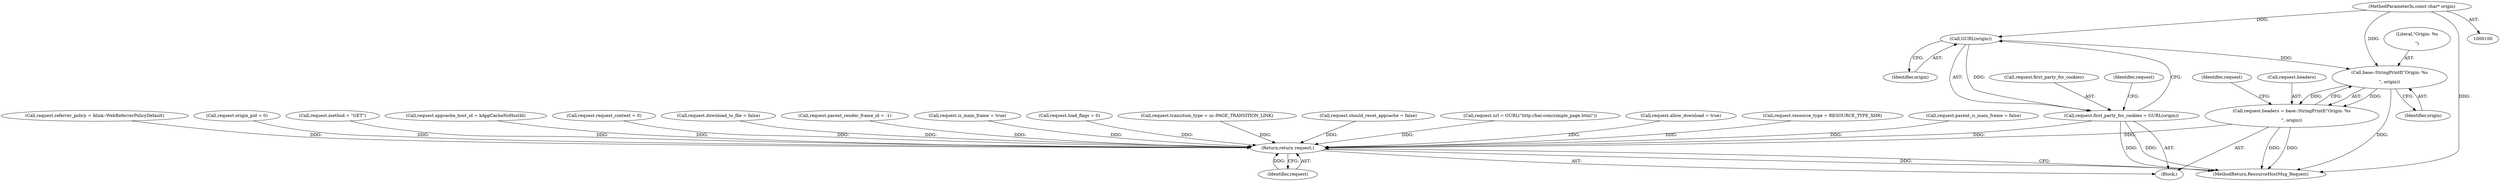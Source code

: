 digraph "1_Chrome_1af4fada49c4f3890f16daac31d38379a9d782b2_0@pointer" {
"1000101" [label="(MethodParameterIn,const char* origin)"];
"1000119" [label="(Call,GURL(origin))"];
"1000115" [label="(Call,request.first_party_for_cookies = GURL(origin))"];
"1000194" [label="(Return,return request;)"];
"1000130" [label="(Call,base::StringPrintf(\"Origin: %s\r\n\", origin))"];
"1000126" [label="(Call,request.headers = base::StringPrintf(\"Origin: %s\r\n\", origin))"];
"1000121" [label="(Call,request.referrer_policy = blink::WebReferrerPolicyDefault)"];
"1000138" [label="(Call,request.origin_pid = 0)"];
"1000195" [label="(Identifier,request)"];
"1000104" [label="(Call,request.method = \"GET\")"];
"1000153" [label="(Call,request.appcache_host_id = kAppCacheNoHostId)"];
"1000126" [label="(Call,request.headers = base::StringPrintf(\"Origin: %s\r\n\", origin))"];
"1000148" [label="(Call,request.request_context = 0)"];
"1000158" [label="(Call,request.download_to_file = false)"];
"1000178" [label="(Call,request.parent_render_frame_id = -1)"];
"1000132" [label="(Identifier,origin)"];
"1000130" [label="(Call,base::StringPrintf(\"Origin: %s\r\n\", origin))"];
"1000115" [label="(Call,request.first_party_for_cookies = GURL(origin))"];
"1000168" [label="(Call,request.is_main_frame = true)"];
"1000196" [label="(MethodReturn,ResourceHostMsg_Request)"];
"1000194" [label="(Return,return request;)"];
"1000116" [label="(Call,request.first_party_for_cookies)"];
"1000131" [label="(Literal,\"Origin: %s\r\n\")"];
"1000101" [label="(MethodParameterIn,const char* origin)"];
"1000135" [label="(Identifier,request)"];
"1000102" [label="(Block,)"];
"1000133" [label="(Call,request.load_flags = 0)"];
"1000119" [label="(Call,GURL(origin))"];
"1000184" [label="(Call,request.transition_type = ui::PAGE_TRANSITION_LINK)"];
"1000120" [label="(Identifier,origin)"];
"1000163" [label="(Call,request.should_reset_appcache = false)"];
"1000109" [label="(Call,request.url = GURL(\"http://bar.com/simple_page.html\"))"];
"1000127" [label="(Call,request.headers)"];
"1000123" [label="(Identifier,request)"];
"1000189" [label="(Call,request.allow_download = true)"];
"1000143" [label="(Call,request.resource_type = RESOURCE_TYPE_XHR)"];
"1000173" [label="(Call,request.parent_is_main_frame = false)"];
"1000101" -> "1000100"  [label="AST: "];
"1000101" -> "1000196"  [label="DDG: "];
"1000101" -> "1000119"  [label="DDG: "];
"1000101" -> "1000130"  [label="DDG: "];
"1000119" -> "1000115"  [label="AST: "];
"1000119" -> "1000120"  [label="CFG: "];
"1000120" -> "1000119"  [label="AST: "];
"1000115" -> "1000119"  [label="CFG: "];
"1000119" -> "1000115"  [label="DDG: "];
"1000119" -> "1000130"  [label="DDG: "];
"1000115" -> "1000102"  [label="AST: "];
"1000116" -> "1000115"  [label="AST: "];
"1000123" -> "1000115"  [label="CFG: "];
"1000115" -> "1000196"  [label="DDG: "];
"1000115" -> "1000196"  [label="DDG: "];
"1000115" -> "1000194"  [label="DDG: "];
"1000194" -> "1000102"  [label="AST: "];
"1000194" -> "1000195"  [label="CFG: "];
"1000195" -> "1000194"  [label="AST: "];
"1000196" -> "1000194"  [label="CFG: "];
"1000194" -> "1000196"  [label="DDG: "];
"1000195" -> "1000194"  [label="DDG: "];
"1000158" -> "1000194"  [label="DDG: "];
"1000163" -> "1000194"  [label="DDG: "];
"1000184" -> "1000194"  [label="DDG: "];
"1000178" -> "1000194"  [label="DDG: "];
"1000104" -> "1000194"  [label="DDG: "];
"1000138" -> "1000194"  [label="DDG: "];
"1000148" -> "1000194"  [label="DDG: "];
"1000126" -> "1000194"  [label="DDG: "];
"1000153" -> "1000194"  [label="DDG: "];
"1000109" -> "1000194"  [label="DDG: "];
"1000121" -> "1000194"  [label="DDG: "];
"1000173" -> "1000194"  [label="DDG: "];
"1000168" -> "1000194"  [label="DDG: "];
"1000189" -> "1000194"  [label="DDG: "];
"1000143" -> "1000194"  [label="DDG: "];
"1000133" -> "1000194"  [label="DDG: "];
"1000130" -> "1000126"  [label="AST: "];
"1000130" -> "1000132"  [label="CFG: "];
"1000131" -> "1000130"  [label="AST: "];
"1000132" -> "1000130"  [label="AST: "];
"1000126" -> "1000130"  [label="CFG: "];
"1000130" -> "1000196"  [label="DDG: "];
"1000130" -> "1000126"  [label="DDG: "];
"1000130" -> "1000126"  [label="DDG: "];
"1000126" -> "1000102"  [label="AST: "];
"1000127" -> "1000126"  [label="AST: "];
"1000135" -> "1000126"  [label="CFG: "];
"1000126" -> "1000196"  [label="DDG: "];
"1000126" -> "1000196"  [label="DDG: "];
}
